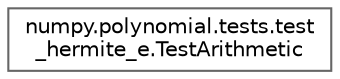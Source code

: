 digraph "Graphical Class Hierarchy"
{
 // LATEX_PDF_SIZE
  bgcolor="transparent";
  edge [fontname=Helvetica,fontsize=10,labelfontname=Helvetica,labelfontsize=10];
  node [fontname=Helvetica,fontsize=10,shape=box,height=0.2,width=0.4];
  rankdir="LR";
  Node0 [id="Node000000",label="numpy.polynomial.tests.test\l_hermite_e.TestArithmetic",height=0.2,width=0.4,color="grey40", fillcolor="white", style="filled",URL="$d4/d33/classnumpy_1_1polynomial_1_1tests_1_1test__hermite__e_1_1TestArithmetic.html",tooltip=" "];
}
